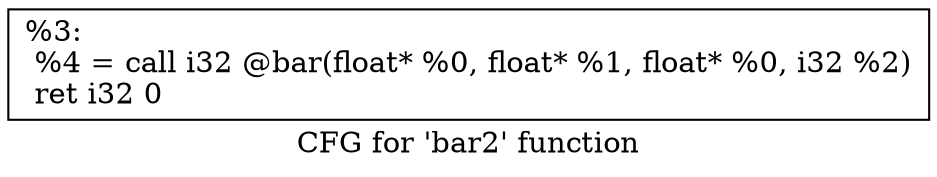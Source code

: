 digraph "CFG for 'bar2' function" {
	label="CFG for 'bar2' function";

	Node0x190cd50 [shape=record,label="{%3:\l  %4 = call i32 @bar(float* %0, float* %1, float* %0, i32 %2)\l  ret i32 0\l}"];
}
